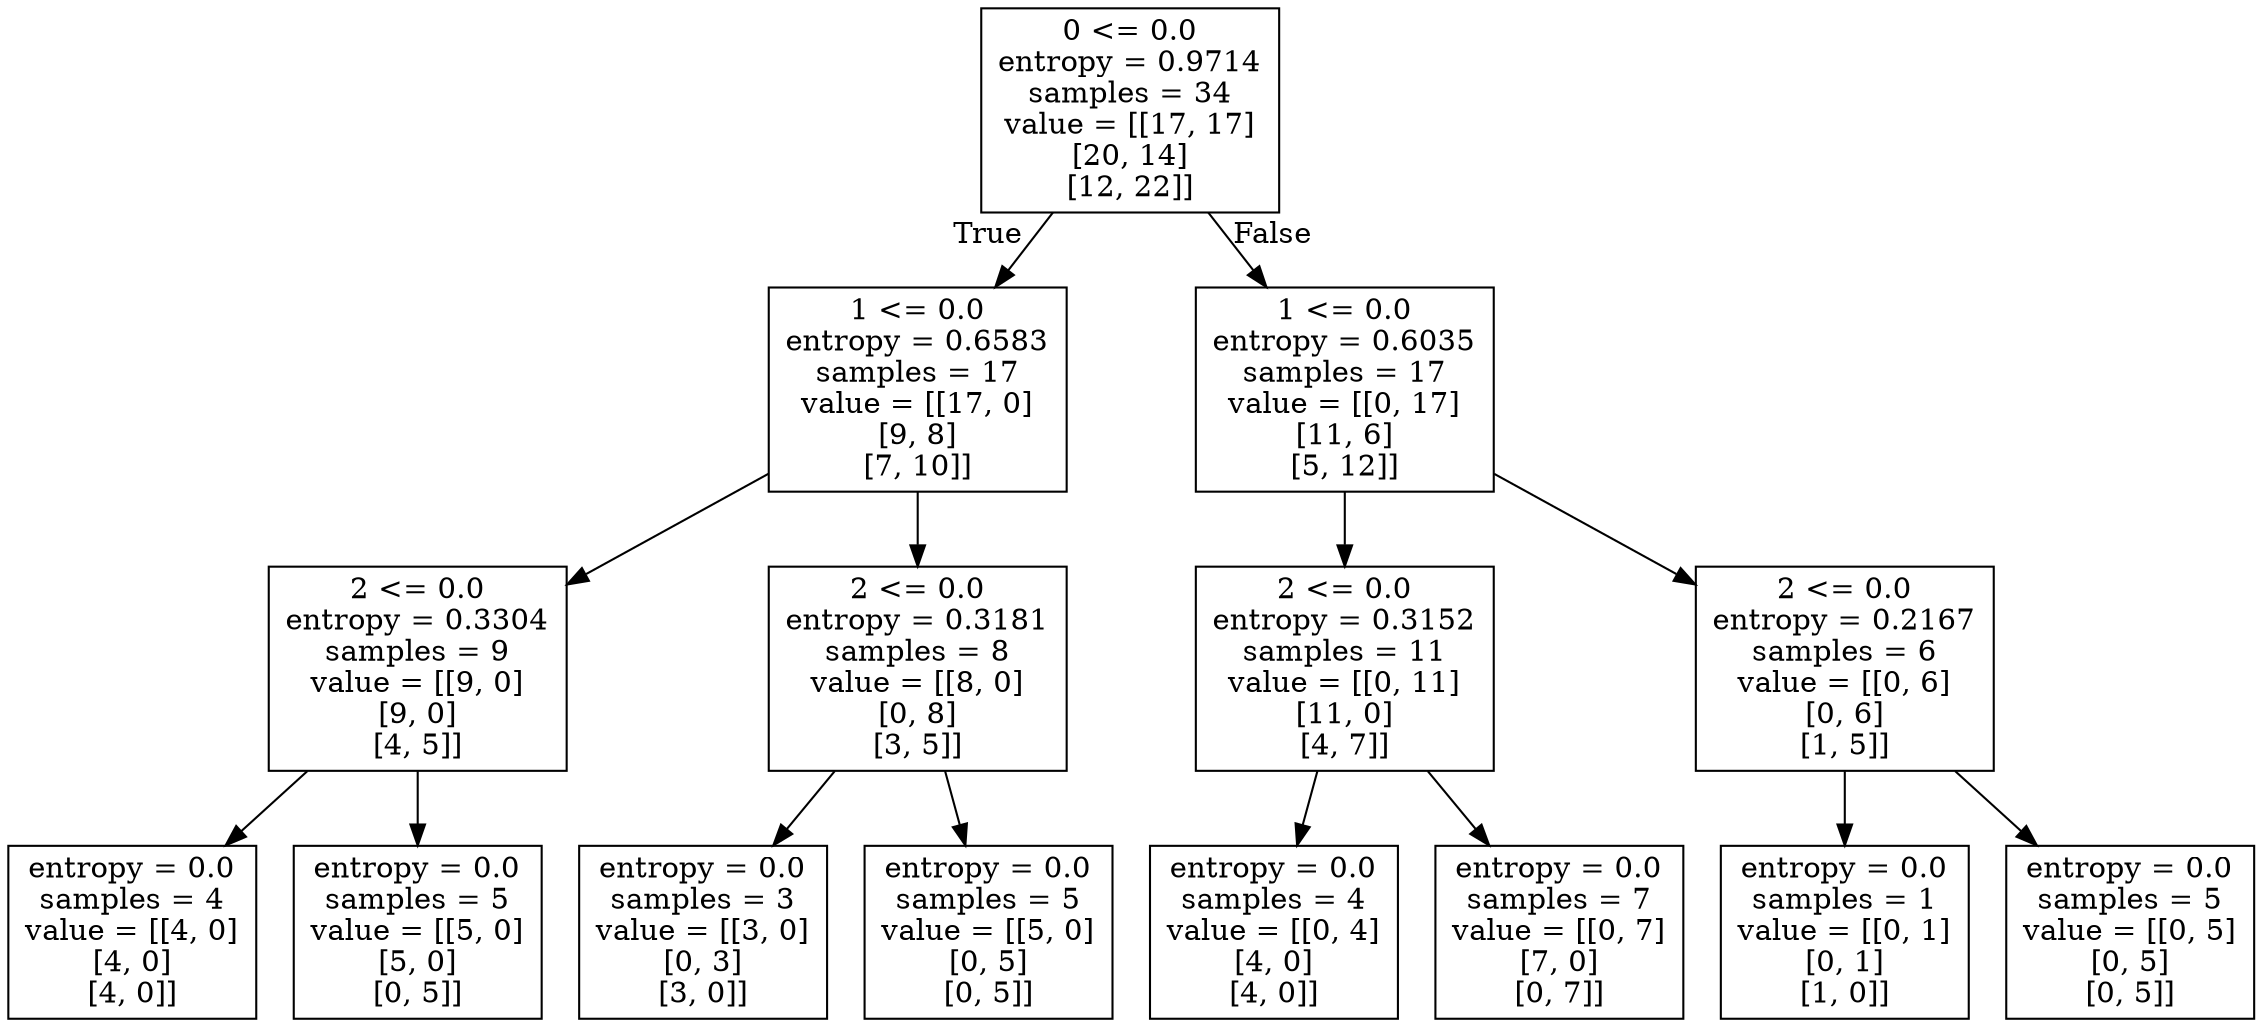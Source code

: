 digraph Tree {
node [shape=box] ;
0 [label="0 <= 0.0\nentropy = 0.9714\nsamples = 34\nvalue = [[17, 17]\n[20, 14]\n[12, 22]]"] ;
1 [label="1 <= 0.0\nentropy = 0.6583\nsamples = 17\nvalue = [[17, 0]\n[9, 8]\n[7, 10]]"] ;
0 -> 1 [labeldistance=2.5, labelangle=45, headlabel="True"] ;
2 [label="2 <= 0.0\nentropy = 0.3304\nsamples = 9\nvalue = [[9, 0]\n[9, 0]\n[4, 5]]"] ;
1 -> 2 ;
3 [label="entropy = 0.0\nsamples = 4\nvalue = [[4, 0]\n[4, 0]\n[4, 0]]"] ;
2 -> 3 ;
4 [label="entropy = 0.0\nsamples = 5\nvalue = [[5, 0]\n[5, 0]\n[0, 5]]"] ;
2 -> 4 ;
5 [label="2 <= 0.0\nentropy = 0.3181\nsamples = 8\nvalue = [[8, 0]\n[0, 8]\n[3, 5]]"] ;
1 -> 5 ;
6 [label="entropy = 0.0\nsamples = 3\nvalue = [[3, 0]\n[0, 3]\n[3, 0]]"] ;
5 -> 6 ;
7 [label="entropy = 0.0\nsamples = 5\nvalue = [[5, 0]\n[0, 5]\n[0, 5]]"] ;
5 -> 7 ;
8 [label="1 <= 0.0\nentropy = 0.6035\nsamples = 17\nvalue = [[0, 17]\n[11, 6]\n[5, 12]]"] ;
0 -> 8 [labeldistance=2.5, labelangle=-45, headlabel="False"] ;
9 [label="2 <= 0.0\nentropy = 0.3152\nsamples = 11\nvalue = [[0, 11]\n[11, 0]\n[4, 7]]"] ;
8 -> 9 ;
10 [label="entropy = 0.0\nsamples = 4\nvalue = [[0, 4]\n[4, 0]\n[4, 0]]"] ;
9 -> 10 ;
11 [label="entropy = 0.0\nsamples = 7\nvalue = [[0, 7]\n[7, 0]\n[0, 7]]"] ;
9 -> 11 ;
12 [label="2 <= 0.0\nentropy = 0.2167\nsamples = 6\nvalue = [[0, 6]\n[0, 6]\n[1, 5]]"] ;
8 -> 12 ;
13 [label="entropy = 0.0\nsamples = 1\nvalue = [[0, 1]\n[0, 1]\n[1, 0]]"] ;
12 -> 13 ;
14 [label="entropy = 0.0\nsamples = 5\nvalue = [[0, 5]\n[0, 5]\n[0, 5]]"] ;
12 -> 14 ;
}